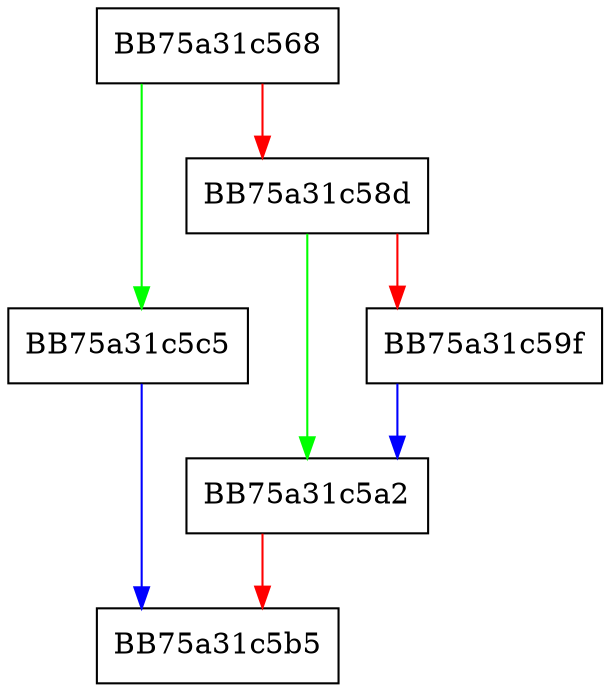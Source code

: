 digraph append {
  node [shape="box"];
  graph [splines=ortho];
  BB75a31c568 -> BB75a31c5c5 [color="green"];
  BB75a31c568 -> BB75a31c58d [color="red"];
  BB75a31c58d -> BB75a31c5a2 [color="green"];
  BB75a31c58d -> BB75a31c59f [color="red"];
  BB75a31c59f -> BB75a31c5a2 [color="blue"];
  BB75a31c5a2 -> BB75a31c5b5 [color="red"];
  BB75a31c5c5 -> BB75a31c5b5 [color="blue"];
}